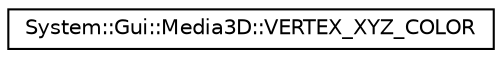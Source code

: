 digraph G
{
  edge [fontname="Helvetica",fontsize="10",labelfontname="Helvetica",labelfontsize="10"];
  node [fontname="Helvetica",fontsize="10",shape=record];
  rankdir="LR";
  Node1 [label="System::Gui::Media3D::VERTEX_XYZ_COLOR",height=0.2,width=0.4,color="black", fillcolor="white", style="filled",URL="$struct_system_1_1_gui_1_1_media3_d_1_1_v_e_r_t_e_x___x_y_z___c_o_l_o_r.html"];
}
